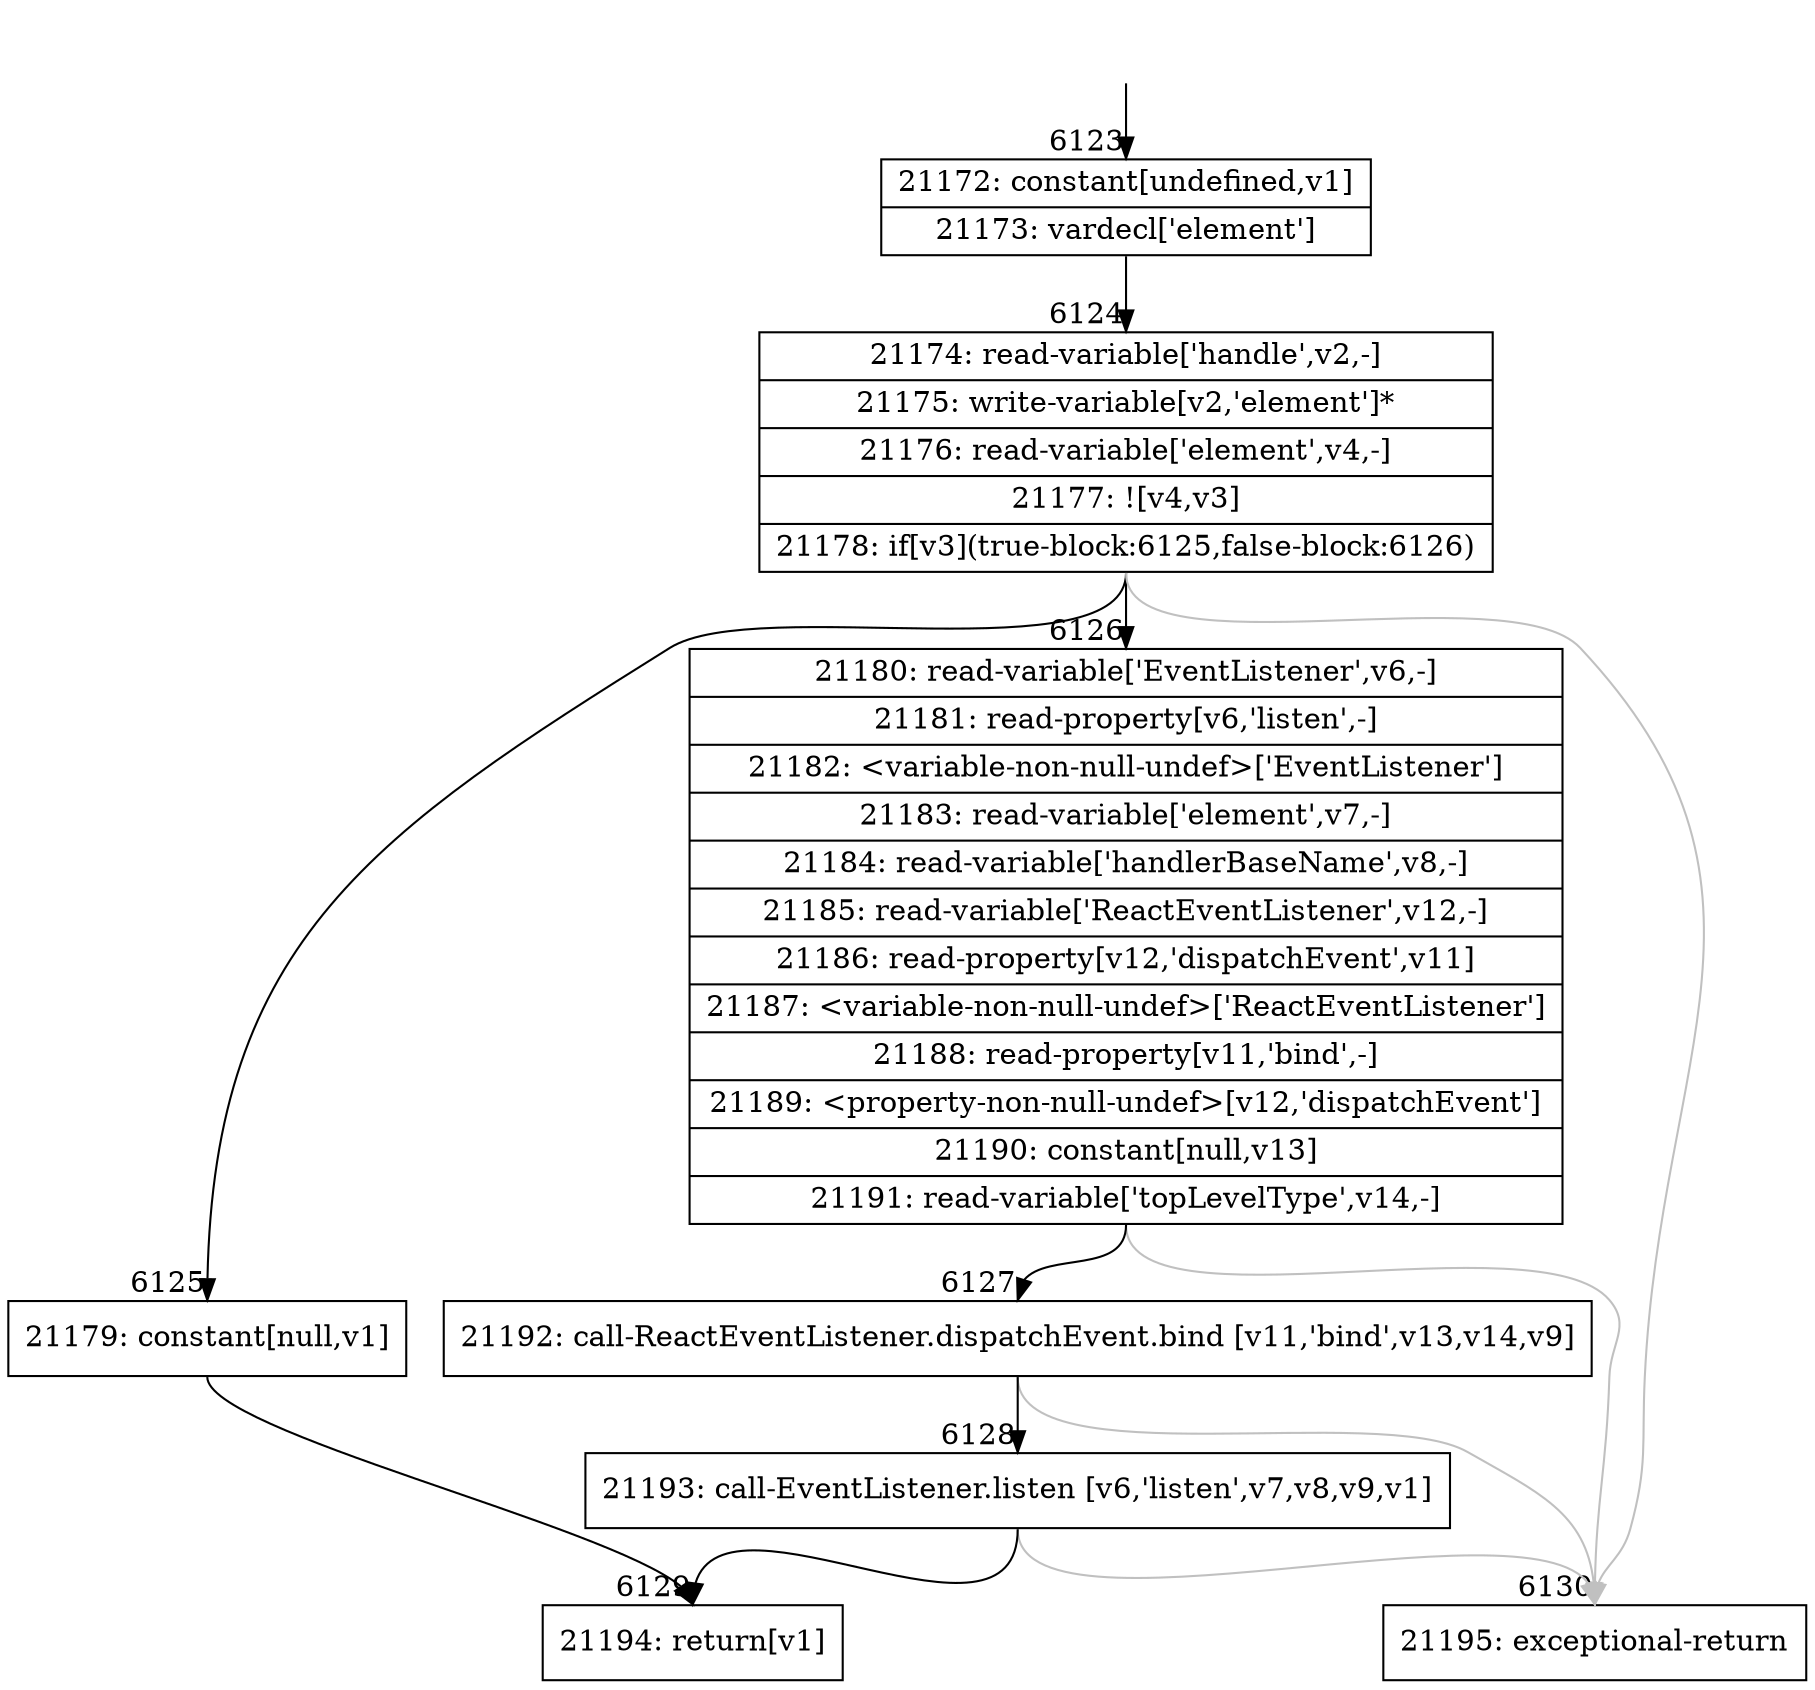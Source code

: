 digraph {
rankdir="TD"
BB_entry421[shape=none,label=""];
BB_entry421 -> BB6123 [tailport=s, headport=n, headlabel="    6123"]
BB6123 [shape=record label="{21172: constant[undefined,v1]|21173: vardecl['element']}" ] 
BB6123 -> BB6124 [tailport=s, headport=n, headlabel="      6124"]
BB6124 [shape=record label="{21174: read-variable['handle',v2,-]|21175: write-variable[v2,'element']*|21176: read-variable['element',v4,-]|21177: ![v4,v3]|21178: if[v3](true-block:6125,false-block:6126)}" ] 
BB6124 -> BB6125 [tailport=s, headport=n, headlabel="      6125"]
BB6124 -> BB6126 [tailport=s, headport=n, headlabel="      6126"]
BB6124 -> BB6130 [tailport=s, headport=n, color=gray, headlabel="      6130"]
BB6125 [shape=record label="{21179: constant[null,v1]}" ] 
BB6125 -> BB6129 [tailport=s, headport=n, headlabel="      6129"]
BB6126 [shape=record label="{21180: read-variable['EventListener',v6,-]|21181: read-property[v6,'listen',-]|21182: \<variable-non-null-undef\>['EventListener']|21183: read-variable['element',v7,-]|21184: read-variable['handlerBaseName',v8,-]|21185: read-variable['ReactEventListener',v12,-]|21186: read-property[v12,'dispatchEvent',v11]|21187: \<variable-non-null-undef\>['ReactEventListener']|21188: read-property[v11,'bind',-]|21189: \<property-non-null-undef\>[v12,'dispatchEvent']|21190: constant[null,v13]|21191: read-variable['topLevelType',v14,-]}" ] 
BB6126 -> BB6127 [tailport=s, headport=n, headlabel="      6127"]
BB6126 -> BB6130 [tailport=s, headport=n, color=gray]
BB6127 [shape=record label="{21192: call-ReactEventListener.dispatchEvent.bind [v11,'bind',v13,v14,v9]}" ] 
BB6127 -> BB6128 [tailport=s, headport=n, headlabel="      6128"]
BB6127 -> BB6130 [tailport=s, headport=n, color=gray]
BB6128 [shape=record label="{21193: call-EventListener.listen [v6,'listen',v7,v8,v9,v1]}" ] 
BB6128 -> BB6129 [tailport=s, headport=n]
BB6128 -> BB6130 [tailport=s, headport=n, color=gray]
BB6129 [shape=record label="{21194: return[v1]}" ] 
BB6130 [shape=record label="{21195: exceptional-return}" ] 
//#$~ 10874
}
